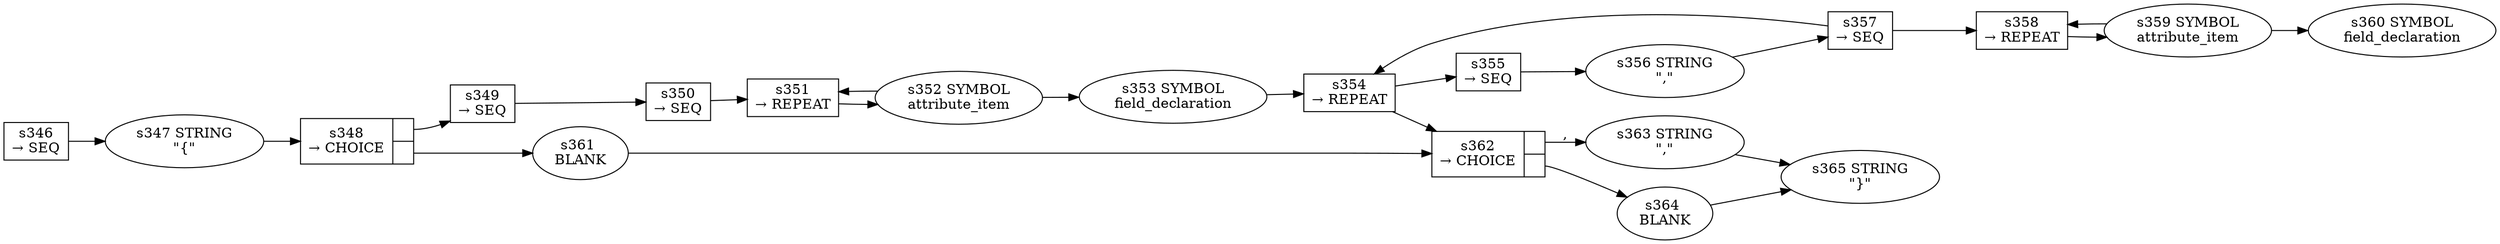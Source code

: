 
  digraph field_declaration_list {
  
    rankdir=LR;
  
    s346 [label="s346\n&rarr; SEQ", shape=record, fixedsize=false, peripheries=1];
  s347 [label="s347 STRING\n\"{\""];
  s346 -> s347 [];
  s348 [label="{s348\n&rarr; CHOICE|{<p0>|<p1>}}", shape=record, fixedsize=false, peripheries=1];
  s349 [label="s349\n&rarr; SEQ", shape=record, fixedsize=false, peripheries=1];
  s350 [label="s350\n&rarr; SEQ", shape=record, fixedsize=false, peripheries=1];
  s351 [label="s351\n&rarr; REPEAT", shape=record, fixedsize=false, peripheries=1];
  s352 [label="s352 SYMBOL\nattribute_item" href="rust-grammar.json.attribute_item.dot.svg"];
  s351 -> s352 [];
  s352 -> s351 [];
  s350 -> s351 [];
  s353 [label="s353 SYMBOL\nfield_declaration" href="rust-grammar.json.field_declaration.dot.svg"];
  s352 -> s353 [];
  s349 -> s350 [];
  s354 [label="s354\n&rarr; REPEAT", shape=record, fixedsize=false, peripheries=1];
  s355 [label="s355\n&rarr; SEQ", shape=record, fixedsize=false, peripheries=1];
  s356 [label="s356 STRING\n\",\""];
  s355 -> s356 [];
  s357 [label="s357\n&rarr; SEQ", shape=record, fixedsize=false, peripheries=1];
  s358 [label="s358\n&rarr; REPEAT", shape=record, fixedsize=false, peripheries=1];
  s359 [label="s359 SYMBOL\nattribute_item" href="rust-grammar.json.attribute_item.dot.svg"];
  s358 -> s359 [];
  s359 -> s358 [];
  s357 -> s358 [];
  s360 [label="s360 SYMBOL\nfield_declaration" href="rust-grammar.json.field_declaration.dot.svg"];
  s359 -> s360 [];
  s356 -> s357 [];
  s354 -> s355 [];
  s357 -> s354 [];
  s353 -> s354 [];
  s348:p0 -> s349 [label=""];
  s361 [label="s361 \nBLANK"];
  s348:p1 -> s361 [label=""];
  s347 -> s348 [];
  s362 [label="{s362\n&rarr; CHOICE|{<p0>|<p1>}}", shape=record, fixedsize=false, peripheries=1];
  s363 [label="s363 STRING\n\",\""];
  s362:p0 -> s363 [label=","];
  s364 [label="s364 \nBLANK"];
  s362:p1 -> s364 [label=""];
  s354 -> s362 [];
  s361 -> s362 [];
  s365 [label="s365 STRING\n\"}\""];
  s363 -> s365 [];
  s364 -> s365 [];
  
  }
  